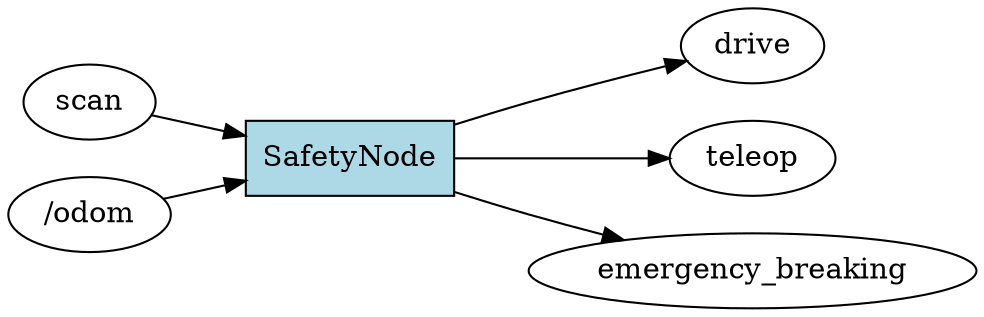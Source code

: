 digraph ROS2_Computation_Graph {
  rankdir=LR;
  node [shape=box, style=filled, fillcolor=lightgray];
  "scan" [shape=ellipse, fillcolor=white];
  "scan" -> "SafetyNode";
  "/odom" [shape=ellipse, fillcolor=white];
  "/odom" -> "SafetyNode";
  "drive" [shape=ellipse, fillcolor=white];
  "SafetyNode" -> "drive";
  "teleop" [shape=ellipse, fillcolor=white];
  "SafetyNode" -> "teleop";
  "emergency_breaking" [shape=ellipse, fillcolor=white];
  "SafetyNode" -> "emergency_breaking";
  "SafetyNode" [shape=box, fillcolor=lightblue];
}